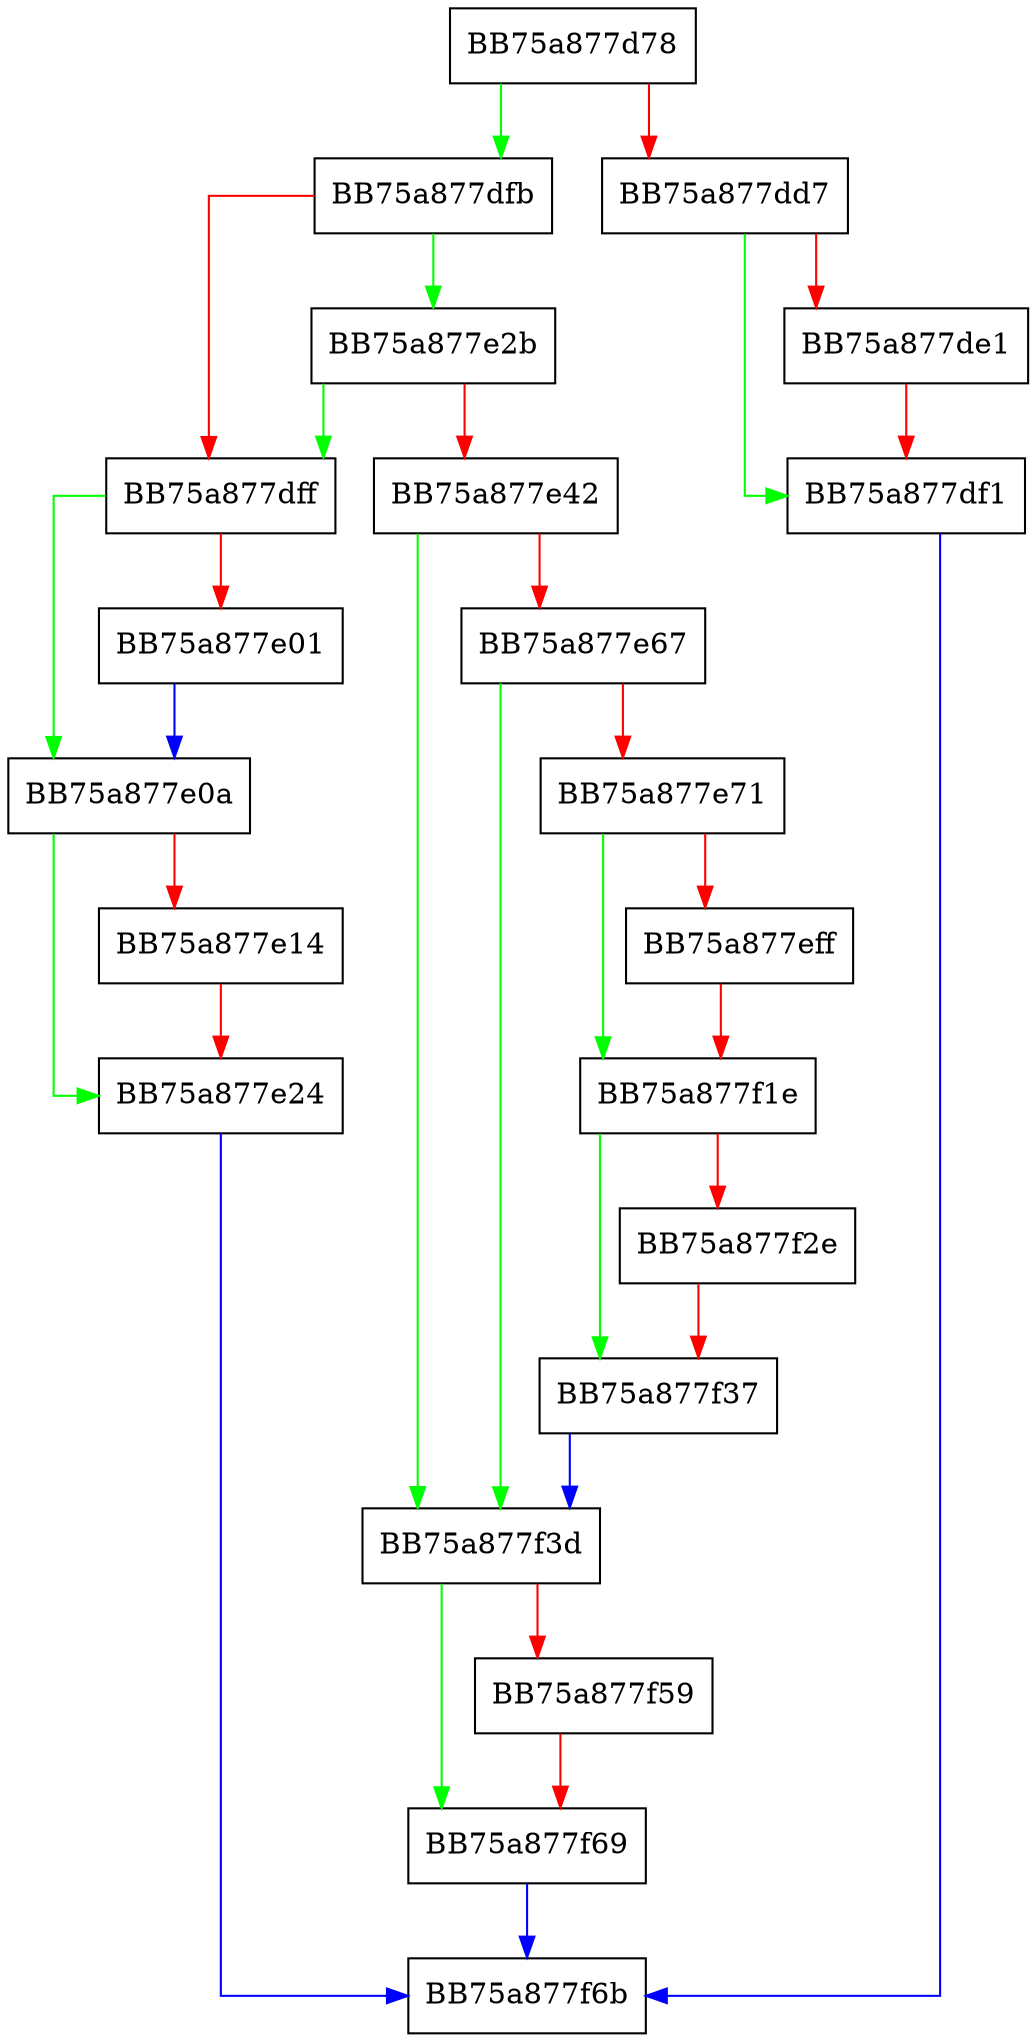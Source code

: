 digraph RestoreRescan {
  node [shape="box"];
  graph [splines=ortho];
  BB75a877d78 -> BB75a877dfb [color="green"];
  BB75a877d78 -> BB75a877dd7 [color="red"];
  BB75a877dd7 -> BB75a877df1 [color="green"];
  BB75a877dd7 -> BB75a877de1 [color="red"];
  BB75a877de1 -> BB75a877df1 [color="red"];
  BB75a877df1 -> BB75a877f6b [color="blue"];
  BB75a877dfb -> BB75a877e2b [color="green"];
  BB75a877dfb -> BB75a877dff [color="red"];
  BB75a877dff -> BB75a877e0a [color="green"];
  BB75a877dff -> BB75a877e01 [color="red"];
  BB75a877e01 -> BB75a877e0a [color="blue"];
  BB75a877e0a -> BB75a877e24 [color="green"];
  BB75a877e0a -> BB75a877e14 [color="red"];
  BB75a877e14 -> BB75a877e24 [color="red"];
  BB75a877e24 -> BB75a877f6b [color="blue"];
  BB75a877e2b -> BB75a877dff [color="green"];
  BB75a877e2b -> BB75a877e42 [color="red"];
  BB75a877e42 -> BB75a877f3d [color="green"];
  BB75a877e42 -> BB75a877e67 [color="red"];
  BB75a877e67 -> BB75a877f3d [color="green"];
  BB75a877e67 -> BB75a877e71 [color="red"];
  BB75a877e71 -> BB75a877f1e [color="green"];
  BB75a877e71 -> BB75a877eff [color="red"];
  BB75a877eff -> BB75a877f1e [color="red"];
  BB75a877f1e -> BB75a877f37 [color="green"];
  BB75a877f1e -> BB75a877f2e [color="red"];
  BB75a877f2e -> BB75a877f37 [color="red"];
  BB75a877f37 -> BB75a877f3d [color="blue"];
  BB75a877f3d -> BB75a877f69 [color="green"];
  BB75a877f3d -> BB75a877f59 [color="red"];
  BB75a877f59 -> BB75a877f69 [color="red"];
  BB75a877f69 -> BB75a877f6b [color="blue"];
}